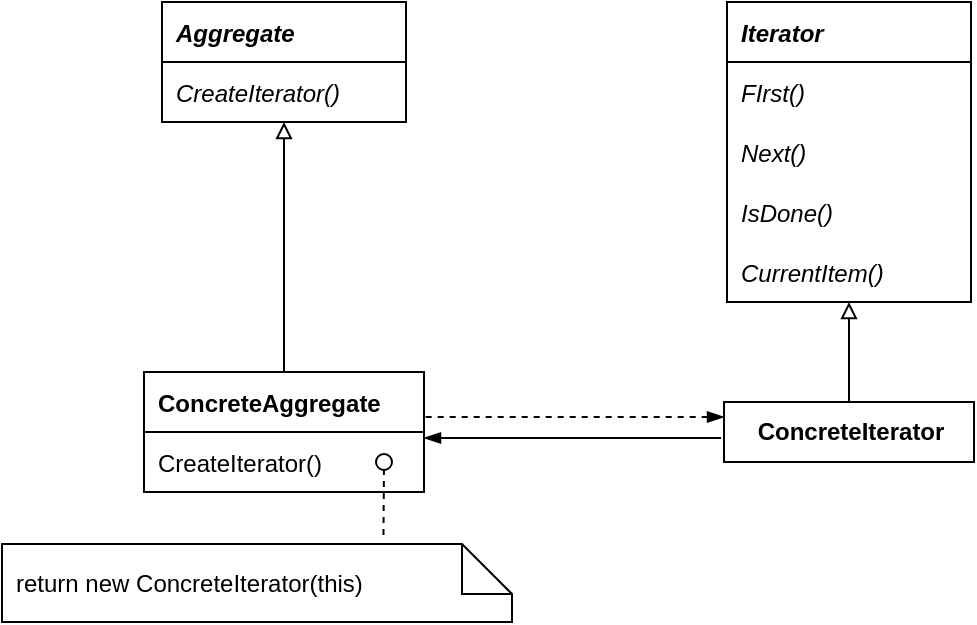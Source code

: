 <mxfile version="21.2.8" type="device">
  <diagram name="Page-1" id="7xhTFwhDCm9KF5ZaZEbg">
    <mxGraphModel dx="1283" dy="859" grid="1" gridSize="10" guides="1" tooltips="1" connect="1" arrows="1" fold="1" page="1" pageScale="1" pageWidth="850" pageHeight="1100" math="0" shadow="0">
      <root>
        <mxCell id="0" />
        <mxCell id="1" parent="0" />
        <mxCell id="9IoshR7usl_0vHeQKut6-1" value="Aggregate" style="swimlane;fontStyle=3;childLayout=stackLayout;horizontal=1;startSize=30;fillColor=none;horizontalStack=0;resizeParent=1;resizeParentMax=0;resizeLast=0;collapsible=0;marginBottom=0;fontSize=12;swimlaneHead=1;swimlaneBody=1;connectable=1;allowArrows=1;dropTarget=1;align=left;spacingLeft=5;" vertex="1" parent="1">
          <mxGeometry x="249" y="240" width="122" height="60" as="geometry">
            <mxRectangle x="245" y="370" width="90" height="26" as="alternateBounds" />
          </mxGeometry>
        </mxCell>
        <mxCell id="9IoshR7usl_0vHeQKut6-2" value="CreateIterator()" style="text;strokeColor=none;fillColor=none;align=left;verticalAlign=middle;spacingLeft=5;spacingRight=4;overflow=hidden;rotatable=0;points=[[0,0.5],[1,0.5]];portConstraint=eastwest;fontSize=12;fontStyle=2;connectable=0;" vertex="1" parent="9IoshR7usl_0vHeQKut6-1">
          <mxGeometry y="30" width="122" height="30" as="geometry" />
        </mxCell>
        <mxCell id="9IoshR7usl_0vHeQKut6-3" value="Iterator" style="swimlane;fontStyle=3;childLayout=stackLayout;horizontal=1;startSize=30;fillColor=none;horizontalStack=0;resizeParent=1;resizeParentMax=0;resizeLast=0;collapsible=0;marginBottom=0;fontSize=12;swimlaneHead=1;swimlaneBody=1;connectable=1;allowArrows=1;dropTarget=1;align=left;spacingLeft=5;" vertex="1" parent="1">
          <mxGeometry x="531.5" y="240" width="122" height="150" as="geometry">
            <mxRectangle x="245" y="370" width="90" height="26" as="alternateBounds" />
          </mxGeometry>
        </mxCell>
        <mxCell id="9IoshR7usl_0vHeQKut6-5" value="FIrst()" style="text;strokeColor=none;fillColor=none;align=left;verticalAlign=middle;spacingLeft=5;spacingRight=4;overflow=hidden;rotatable=0;points=[[0,0.5],[1,0.5]];portConstraint=eastwest;fontSize=12;fontStyle=2;connectable=0;" vertex="1" parent="9IoshR7usl_0vHeQKut6-3">
          <mxGeometry y="30" width="122" height="30" as="geometry" />
        </mxCell>
        <mxCell id="9IoshR7usl_0vHeQKut6-4" value="Next()" style="text;strokeColor=none;fillColor=none;align=left;verticalAlign=middle;spacingLeft=5;spacingRight=4;overflow=hidden;rotatable=0;points=[[0,0.5],[1,0.5]];portConstraint=eastwest;fontSize=12;fontStyle=2;connectable=0;" vertex="1" parent="9IoshR7usl_0vHeQKut6-3">
          <mxGeometry y="60" width="122" height="30" as="geometry" />
        </mxCell>
        <mxCell id="9IoshR7usl_0vHeQKut6-6" value="IsDone()" style="text;strokeColor=none;fillColor=none;align=left;verticalAlign=middle;spacingLeft=5;spacingRight=4;overflow=hidden;rotatable=0;points=[[0,0.5],[1,0.5]];portConstraint=eastwest;fontSize=12;fontStyle=2;connectable=0;" vertex="1" parent="9IoshR7usl_0vHeQKut6-3">
          <mxGeometry y="90" width="122" height="30" as="geometry" />
        </mxCell>
        <mxCell id="9IoshR7usl_0vHeQKut6-7" value="CurrentItem()" style="text;strokeColor=none;fillColor=none;align=left;verticalAlign=middle;spacingLeft=5;spacingRight=4;overflow=hidden;rotatable=0;points=[[0,0.5],[1,0.5]];portConstraint=eastwest;fontSize=12;fontStyle=2;connectable=0;" vertex="1" parent="9IoshR7usl_0vHeQKut6-3">
          <mxGeometry y="120" width="122" height="30" as="geometry" />
        </mxCell>
        <mxCell id="9IoshR7usl_0vHeQKut6-8" value="ConcreteAggregate" style="swimlane;fontStyle=1;childLayout=stackLayout;horizontal=1;startSize=30;fillColor=none;horizontalStack=0;resizeParent=1;resizeParentMax=0;resizeLast=0;collapsible=0;marginBottom=0;fontSize=12;swimlaneHead=1;swimlaneBody=1;connectable=1;allowArrows=1;dropTarget=1;align=left;spacingLeft=5;" vertex="1" parent="1">
          <mxGeometry x="240" y="425" width="140" height="60" as="geometry">
            <mxRectangle x="245" y="370" width="90" height="26" as="alternateBounds" />
          </mxGeometry>
        </mxCell>
        <mxCell id="9IoshR7usl_0vHeQKut6-9" value="CreateIterator()" style="text;strokeColor=none;fillColor=none;align=left;verticalAlign=middle;spacingLeft=5;spacingRight=4;overflow=hidden;rotatable=0;points=[[0,0.5],[1,0.5]];portConstraint=eastwest;fontSize=12;fontStyle=0;connectable=0;" vertex="1" parent="9IoshR7usl_0vHeQKut6-8">
          <mxGeometry y="30" width="140" height="30" as="geometry" />
        </mxCell>
        <mxCell id="9IoshR7usl_0vHeQKut6-10" value="&lt;b&gt;ConcreteIterator&lt;/b&gt;" style="html=1;fontSize=12;startSize=25;arcSize=12;spacing=2;fillColor=none;" vertex="1" parent="1">
          <mxGeometry x="530" y="440" width="125" height="30" as="geometry" />
        </mxCell>
        <mxCell id="9IoshR7usl_0vHeQKut6-11" value="" style="edgeStyle=orthogonalEdgeStyle;rounded=0;orthogonalLoop=1;jettySize=auto;html=1;fontSize=12;startSize=30;endArrow=block;endFill=0;exitX=0.5;exitY=0;exitDx=0;exitDy=0;entryX=0.5;entryY=1;entryDx=0;entryDy=0;" edge="1" parent="1" source="9IoshR7usl_0vHeQKut6-8" target="9IoshR7usl_0vHeQKut6-1">
          <mxGeometry relative="1" as="geometry">
            <mxPoint x="400" y="374" as="sourcePoint" />
            <mxPoint x="400" y="340" as="targetPoint" />
          </mxGeometry>
        </mxCell>
        <mxCell id="9IoshR7usl_0vHeQKut6-12" value="" style="edgeStyle=orthogonalEdgeStyle;rounded=0;orthogonalLoop=1;jettySize=auto;html=1;fontSize=12;startSize=30;endArrow=block;endFill=0;exitX=0.5;exitY=0;exitDx=0;exitDy=0;entryX=0.5;entryY=1;entryDx=0;entryDy=0;" edge="1" parent="1" source="9IoshR7usl_0vHeQKut6-10" target="9IoshR7usl_0vHeQKut6-3">
          <mxGeometry relative="1" as="geometry">
            <mxPoint x="320" y="435" as="sourcePoint" />
            <mxPoint x="320" y="310" as="targetPoint" />
          </mxGeometry>
        </mxCell>
        <mxCell id="9IoshR7usl_0vHeQKut6-13" value="" style="endArrow=blockThin;html=1;rounded=0;endFill=1;entryX=0;entryY=0.25;entryDx=0;entryDy=0;exitX=1.006;exitY=0.376;exitDx=0;exitDy=0;exitPerimeter=0;dashed=1;" edge="1" parent="1" source="9IoshR7usl_0vHeQKut6-8" target="9IoshR7usl_0vHeQKut6-10">
          <mxGeometry width="50" height="50" relative="1" as="geometry">
            <mxPoint x="430" y="450" as="sourcePoint" />
            <mxPoint x="480" y="400" as="targetPoint" />
          </mxGeometry>
        </mxCell>
        <mxCell id="9IoshR7usl_0vHeQKut6-14" value="" style="endArrow=blockThin;html=1;rounded=0;endFill=1;exitX=-0.012;exitY=0.601;exitDx=0;exitDy=0;exitPerimeter=0;" edge="1" parent="1" source="9IoshR7usl_0vHeQKut6-10">
          <mxGeometry width="50" height="50" relative="1" as="geometry">
            <mxPoint x="391" y="458" as="sourcePoint" />
            <mxPoint x="380" y="458" as="targetPoint" />
          </mxGeometry>
        </mxCell>
        <mxCell id="9IoshR7usl_0vHeQKut6-17" value="" style="html=1;verticalAlign=bottom;labelBackgroundColor=none;endArrow=oval;endFill=0;endSize=8;rounded=0;fontSize=12;exitX=0.748;exitY=-0.116;exitDx=0;exitDy=0;exitPerimeter=0;anchorPointDirection=0;dashed=1;" edge="1" source="9IoshR7usl_0vHeQKut6-18" parent="1">
          <mxGeometry width="160" relative="1" as="geometry">
            <mxPoint x="539" y="464.5" as="sourcePoint" />
            <mxPoint x="360" y="470" as="targetPoint" />
          </mxGeometry>
        </mxCell>
        <mxCell id="9IoshR7usl_0vHeQKut6-18" value="return new ConcreteIterator(this)" style="shape=note2;boundedLbl=1;whiteSpace=wrap;html=1;size=25;verticalAlign=middle;align=left;spacingLeft=5;fontSize=12;startSize=30;fillColor=none;" vertex="1" parent="1">
          <mxGeometry x="169" y="511" width="255" height="39" as="geometry" />
        </mxCell>
      </root>
    </mxGraphModel>
  </diagram>
</mxfile>
